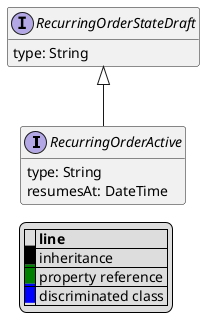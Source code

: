 @startuml

hide empty fields
hide empty methods
legend
|= |= line |
|<back:black>   </back>| inheritance |
|<back:green>   </back>| property reference |
|<back:blue>   </back>| discriminated class |
endlegend
interface RecurringOrderActive [[RecurringOrderActive.svg]] extends RecurringOrderStateDraft {
    type: String
    resumesAt: DateTime
}
interface RecurringOrderStateDraft [[RecurringOrderStateDraft.svg]]  {
    type: String
}





@enduml
